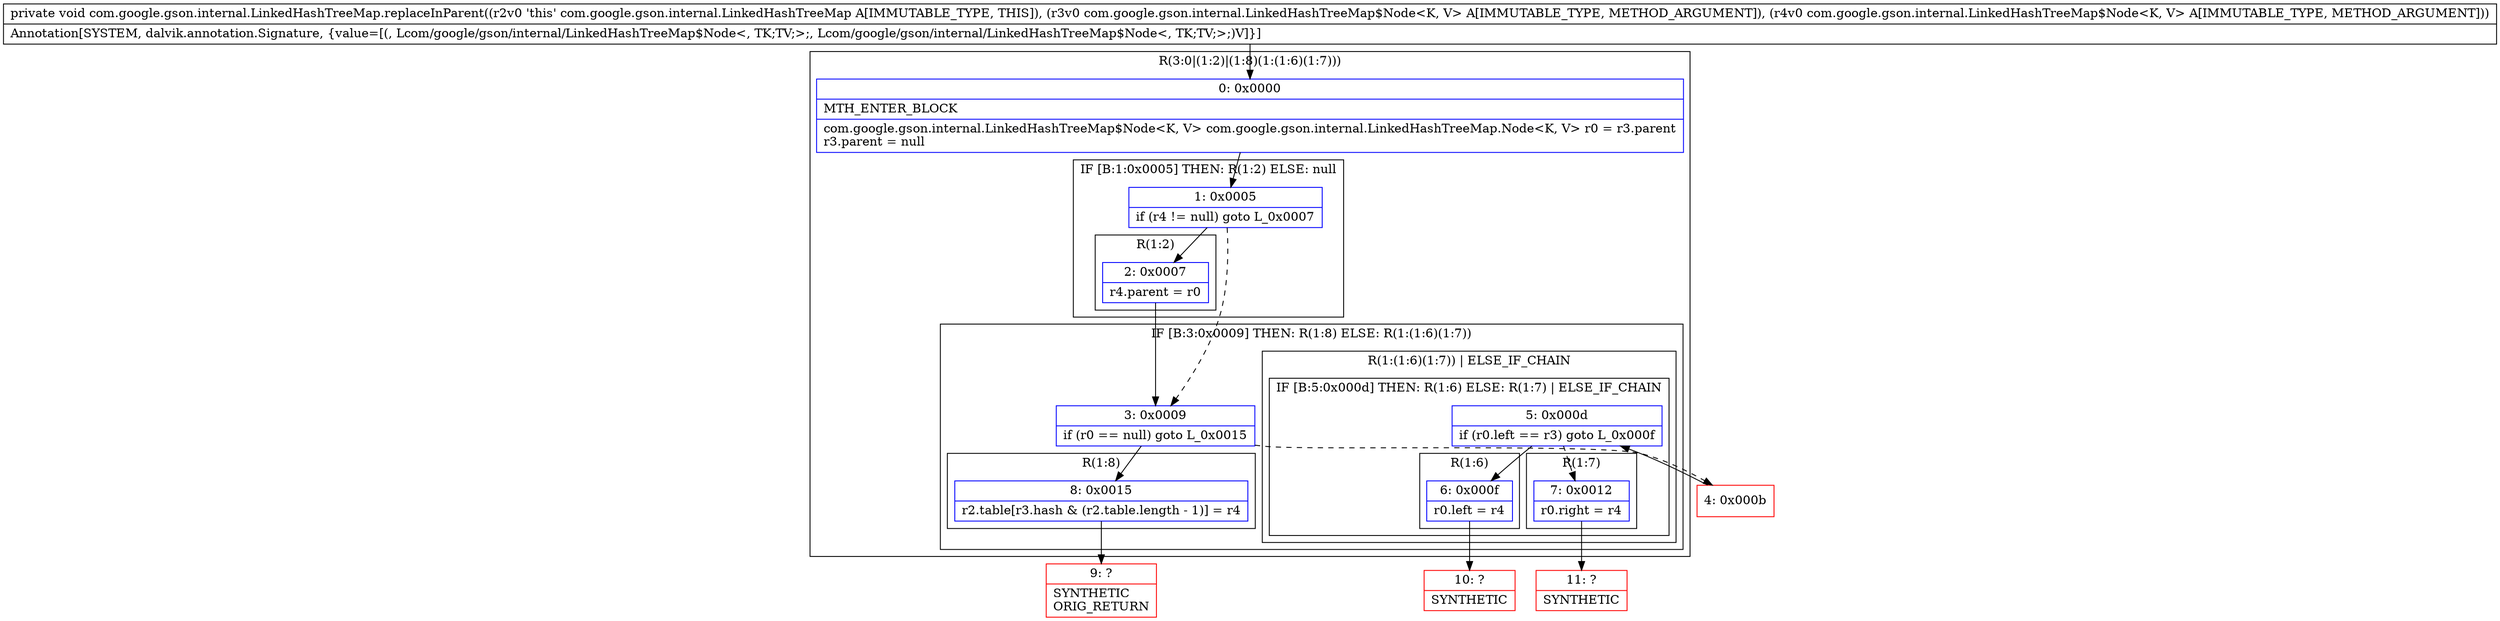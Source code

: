 digraph "CFG forcom.google.gson.internal.LinkedHashTreeMap.replaceInParent(Lcom\/google\/gson\/internal\/LinkedHashTreeMap$Node;Lcom\/google\/gson\/internal\/LinkedHashTreeMap$Node;)V" {
subgraph cluster_Region_764597001 {
label = "R(3:0|(1:2)|(1:8)(1:(1:6)(1:7)))";
node [shape=record,color=blue];
Node_0 [shape=record,label="{0\:\ 0x0000|MTH_ENTER_BLOCK\l|com.google.gson.internal.LinkedHashTreeMap$Node\<K, V\> com.google.gson.internal.LinkedHashTreeMap.Node\<K, V\> r0 = r3.parent\lr3.parent = null\l}"];
subgraph cluster_IfRegion_271507350 {
label = "IF [B:1:0x0005] THEN: R(1:2) ELSE: null";
node [shape=record,color=blue];
Node_1 [shape=record,label="{1\:\ 0x0005|if (r4 != null) goto L_0x0007\l}"];
subgraph cluster_Region_1006877276 {
label = "R(1:2)";
node [shape=record,color=blue];
Node_2 [shape=record,label="{2\:\ 0x0007|r4.parent = r0\l}"];
}
}
subgraph cluster_IfRegion_1527677396 {
label = "IF [B:3:0x0009] THEN: R(1:8) ELSE: R(1:(1:6)(1:7))";
node [shape=record,color=blue];
Node_3 [shape=record,label="{3\:\ 0x0009|if (r0 == null) goto L_0x0015\l}"];
subgraph cluster_Region_10038781 {
label = "R(1:8)";
node [shape=record,color=blue];
Node_8 [shape=record,label="{8\:\ 0x0015|r2.table[r3.hash & (r2.table.length \- 1)] = r4\l}"];
}
subgraph cluster_Region_222350429 {
label = "R(1:(1:6)(1:7)) | ELSE_IF_CHAIN\l";
node [shape=record,color=blue];
subgraph cluster_IfRegion_1091334270 {
label = "IF [B:5:0x000d] THEN: R(1:6) ELSE: R(1:7) | ELSE_IF_CHAIN\l";
node [shape=record,color=blue];
Node_5 [shape=record,label="{5\:\ 0x000d|if (r0.left == r3) goto L_0x000f\l}"];
subgraph cluster_Region_2050877901 {
label = "R(1:6)";
node [shape=record,color=blue];
Node_6 [shape=record,label="{6\:\ 0x000f|r0.left = r4\l}"];
}
subgraph cluster_Region_1531800972 {
label = "R(1:7)";
node [shape=record,color=blue];
Node_7 [shape=record,label="{7\:\ 0x0012|r0.right = r4\l}"];
}
}
}
}
}
Node_4 [shape=record,color=red,label="{4\:\ 0x000b}"];
Node_9 [shape=record,color=red,label="{9\:\ ?|SYNTHETIC\lORIG_RETURN\l}"];
Node_10 [shape=record,color=red,label="{10\:\ ?|SYNTHETIC\l}"];
Node_11 [shape=record,color=red,label="{11\:\ ?|SYNTHETIC\l}"];
MethodNode[shape=record,label="{private void com.google.gson.internal.LinkedHashTreeMap.replaceInParent((r2v0 'this' com.google.gson.internal.LinkedHashTreeMap A[IMMUTABLE_TYPE, THIS]), (r3v0 com.google.gson.internal.LinkedHashTreeMap$Node\<K, V\> A[IMMUTABLE_TYPE, METHOD_ARGUMENT]), (r4v0 com.google.gson.internal.LinkedHashTreeMap$Node\<K, V\> A[IMMUTABLE_TYPE, METHOD_ARGUMENT]))  | Annotation[SYSTEM, dalvik.annotation.Signature, \{value=[(, Lcom\/google\/gson\/internal\/LinkedHashTreeMap$Node\<, TK;TV;\>;, Lcom\/google\/gson\/internal\/LinkedHashTreeMap$Node\<, TK;TV;\>;)V]\}]\l}"];
MethodNode -> Node_0;
Node_0 -> Node_1;
Node_1 -> Node_2;
Node_1 -> Node_3[style=dashed];
Node_2 -> Node_3;
Node_3 -> Node_4[style=dashed];
Node_3 -> Node_8;
Node_8 -> Node_9;
Node_5 -> Node_6;
Node_5 -> Node_7[style=dashed];
Node_6 -> Node_10;
Node_7 -> Node_11;
Node_4 -> Node_5;
}

